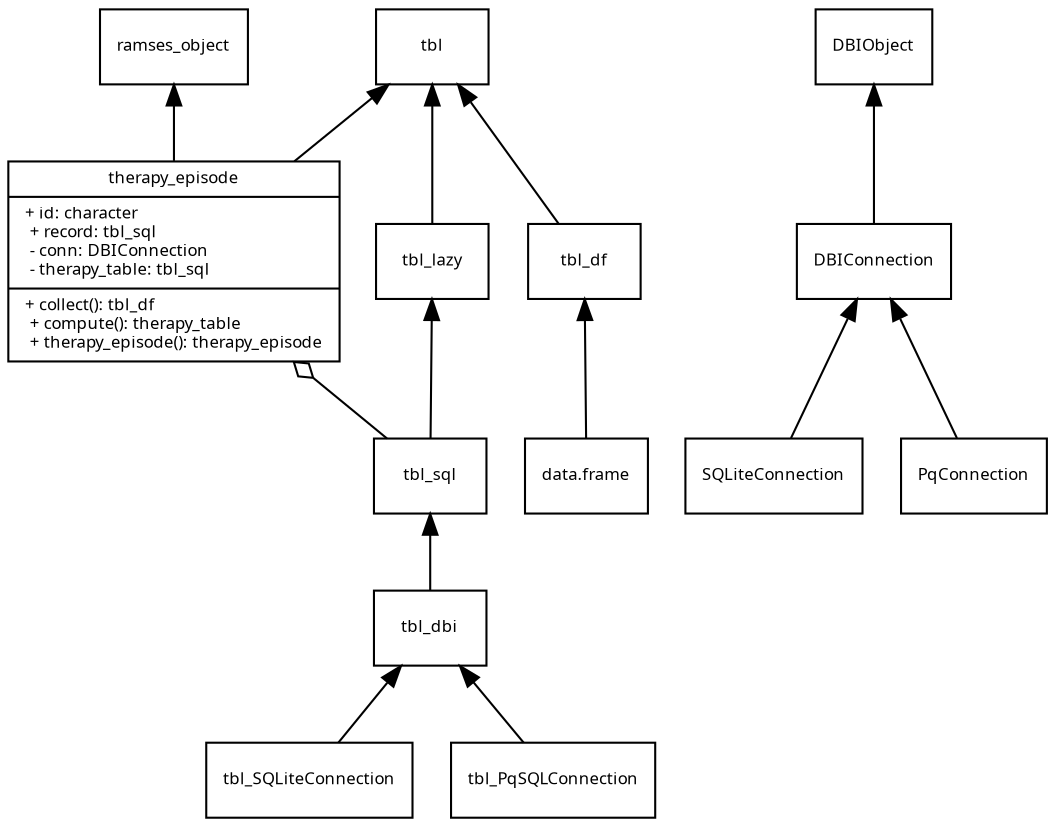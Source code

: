 digraph G {
  fontsize = 8

  node [
          fontname = "Droid Sans Mono"
          fontsize = 8
          shape = "record"

  ]

  edge [
          fontname = "Droid Sans Mono"
          fontsize = 8
  ]

therapy_episode [
  width = 2.2
  label = "{therapy_episode|
  + id: character\l
  + record: tbl_sql\l
  - conn: DBIConnection\l
  - therapy_table: tbl_sql\l|
  
  + collect(): tbl_df\l
  + compute(): therapy_table\l
  + therapy_episode(): therapy_episode\l}"
]

dataframe [
  label="data.frame"
]

ramses_object -> therapy_episode [dir=back]
therapy_episode -> tbl_sql[arrowtail=odiamond dir=back constraint=false]
tbl -> therapy_episode [dir=back]
tbl -> tbl_lazy [dir=back]
tbl_lazy -> tbl_sql [dir=back]
tbl_sql -> tbl_dbi [dir=back]
tbl_dbi -> tbl_SQLiteConnection [dir=back]
tbl_dbi -> tbl_PqSQLConnection [dir=back]
tbl -> tbl_df [dir=back]
tbl_df -> dataframe [dir=back]


DBIObject -> DBIConnection [dir=back]
DBIConnection -> SQLiteConnection [dir=back]
DBIConnection -> PqConnection [dir=back]

}
